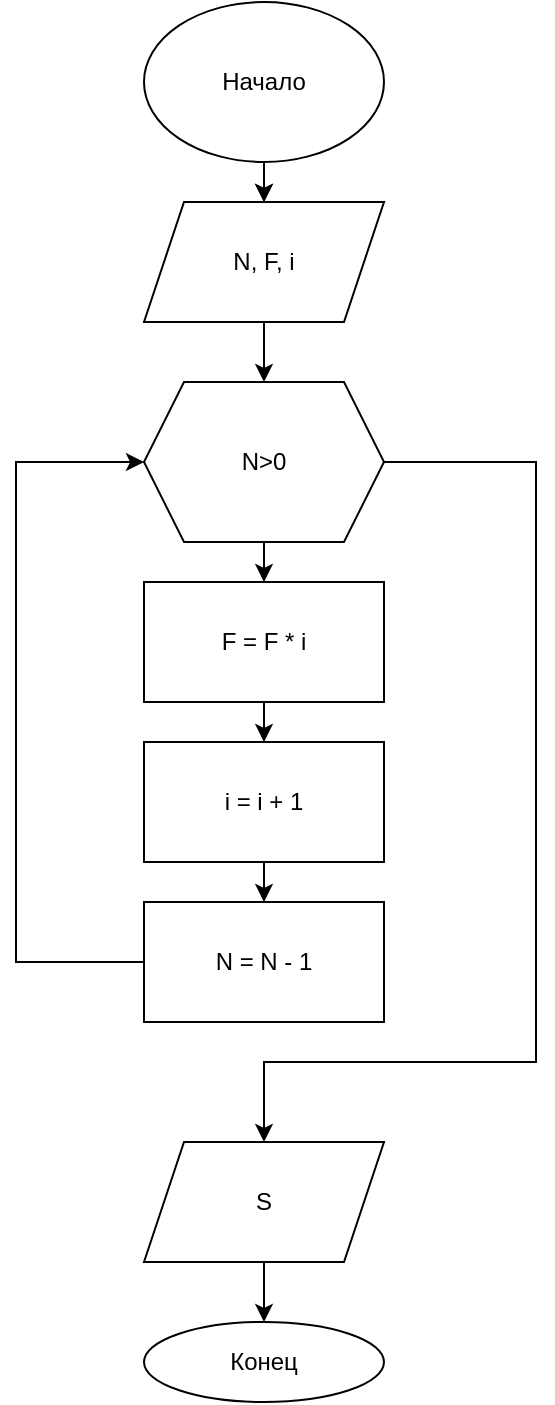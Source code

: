 <mxfile version="15.2.7" type="device"><diagram id="V4s0wtmOtkqlt9YSR5yC" name="Страница 1"><mxGraphModel dx="314" dy="599" grid="1" gridSize="10" guides="1" tooltips="1" connect="1" arrows="1" fold="1" page="1" pageScale="1" pageWidth="827" pageHeight="1169" math="0" shadow="0"><root><mxCell id="0"/><mxCell id="1" parent="0"/><mxCell id="vB_fgO0X-tghzCVarDYp-7" style="edgeStyle=orthogonalEdgeStyle;rounded=0;orthogonalLoop=1;jettySize=auto;html=1;" edge="1" parent="1" source="vB_fgO0X-tghzCVarDYp-2" target="vB_fgO0X-tghzCVarDYp-8"><mxGeometry relative="1" as="geometry"><mxPoint x="420" y="330" as="targetPoint"/></mxGeometry></mxCell><mxCell id="vB_fgO0X-tghzCVarDYp-14" style="edgeStyle=orthogonalEdgeStyle;rounded=0;orthogonalLoop=1;jettySize=auto;html=1;" edge="1" parent="1" source="vB_fgO0X-tghzCVarDYp-2" target="vB_fgO0X-tghzCVarDYp-15"><mxGeometry relative="1" as="geometry"><mxPoint x="540" y="230" as="targetPoint"/><Array as="points"><mxPoint x="550" y="230"/><mxPoint x="550" y="530"/><mxPoint x="414" y="530"/></Array></mxGeometry></mxCell><mxCell id="vB_fgO0X-tghzCVarDYp-2" value="N&amp;gt;0" style="shape=hexagon;perimeter=hexagonPerimeter2;whiteSpace=wrap;html=1;fixedSize=1;" vertex="1" parent="1"><mxGeometry x="354" y="190" width="120" height="80" as="geometry"/></mxCell><mxCell id="vB_fgO0X-tghzCVarDYp-4" style="edgeStyle=orthogonalEdgeStyle;rounded=0;orthogonalLoop=1;jettySize=auto;html=1;" edge="1" parent="1" source="vB_fgO0X-tghzCVarDYp-3" target="vB_fgO0X-tghzCVarDYp-5"><mxGeometry relative="1" as="geometry"><mxPoint x="414" y="120" as="targetPoint"/></mxGeometry></mxCell><mxCell id="vB_fgO0X-tghzCVarDYp-18" value="" style="edgeStyle=orthogonalEdgeStyle;rounded=0;orthogonalLoop=1;jettySize=auto;html=1;" edge="1" parent="1" source="vB_fgO0X-tghzCVarDYp-3" target="vB_fgO0X-tghzCVarDYp-5"><mxGeometry relative="1" as="geometry"/></mxCell><mxCell id="vB_fgO0X-tghzCVarDYp-3" value="Начало" style="ellipse;whiteSpace=wrap;html=1;" vertex="1" parent="1"><mxGeometry x="354" width="120" height="80" as="geometry"/></mxCell><mxCell id="vB_fgO0X-tghzCVarDYp-6" style="edgeStyle=orthogonalEdgeStyle;rounded=0;orthogonalLoop=1;jettySize=auto;html=1;" edge="1" parent="1" source="vB_fgO0X-tghzCVarDYp-5" target="vB_fgO0X-tghzCVarDYp-2"><mxGeometry relative="1" as="geometry"/></mxCell><mxCell id="vB_fgO0X-tghzCVarDYp-5" value="N, F, i" style="shape=parallelogram;perimeter=parallelogramPerimeter;whiteSpace=wrap;html=1;fixedSize=1;" vertex="1" parent="1"><mxGeometry x="354" y="100" width="120" height="60" as="geometry"/></mxCell><mxCell id="vB_fgO0X-tghzCVarDYp-9" style="edgeStyle=orthogonalEdgeStyle;rounded=0;orthogonalLoop=1;jettySize=auto;html=1;" edge="1" parent="1" source="vB_fgO0X-tghzCVarDYp-8" target="vB_fgO0X-tghzCVarDYp-10"><mxGeometry relative="1" as="geometry"><mxPoint x="414" y="410" as="targetPoint"/></mxGeometry></mxCell><mxCell id="vB_fgO0X-tghzCVarDYp-8" value="F = F * i" style="rounded=0;whiteSpace=wrap;html=1;" vertex="1" parent="1"><mxGeometry x="354" y="290" width="120" height="60" as="geometry"/></mxCell><mxCell id="vB_fgO0X-tghzCVarDYp-11" style="edgeStyle=orthogonalEdgeStyle;rounded=0;orthogonalLoop=1;jettySize=auto;html=1;" edge="1" parent="1" source="vB_fgO0X-tghzCVarDYp-10" target="vB_fgO0X-tghzCVarDYp-12"><mxGeometry relative="1" as="geometry"><mxPoint x="414" y="480" as="targetPoint"/></mxGeometry></mxCell><mxCell id="vB_fgO0X-tghzCVarDYp-10" value="i = i + 1" style="rounded=0;whiteSpace=wrap;html=1;" vertex="1" parent="1"><mxGeometry x="354" y="370" width="120" height="60" as="geometry"/></mxCell><mxCell id="vB_fgO0X-tghzCVarDYp-13" style="edgeStyle=orthogonalEdgeStyle;rounded=0;orthogonalLoop=1;jettySize=auto;html=1;entryX=0;entryY=0.5;entryDx=0;entryDy=0;" edge="1" parent="1" source="vB_fgO0X-tghzCVarDYp-12" target="vB_fgO0X-tghzCVarDYp-2"><mxGeometry relative="1" as="geometry"><Array as="points"><mxPoint x="290" y="480"/><mxPoint x="290" y="230"/></Array></mxGeometry></mxCell><mxCell id="vB_fgO0X-tghzCVarDYp-12" value="N = N - 1" style="rounded=0;whiteSpace=wrap;html=1;" vertex="1" parent="1"><mxGeometry x="354" y="450" width="120" height="60" as="geometry"/></mxCell><mxCell id="vB_fgO0X-tghzCVarDYp-16" style="edgeStyle=orthogonalEdgeStyle;rounded=0;orthogonalLoop=1;jettySize=auto;html=1;" edge="1" parent="1" source="vB_fgO0X-tghzCVarDYp-15" target="vB_fgO0X-tghzCVarDYp-17"><mxGeometry relative="1" as="geometry"><mxPoint x="414" y="670" as="targetPoint"/></mxGeometry></mxCell><mxCell id="vB_fgO0X-tghzCVarDYp-15" value="S" style="shape=parallelogram;perimeter=parallelogramPerimeter;whiteSpace=wrap;html=1;fixedSize=1;" vertex="1" parent="1"><mxGeometry x="354" y="570" width="120" height="60" as="geometry"/></mxCell><mxCell id="vB_fgO0X-tghzCVarDYp-17" value="Конец" style="ellipse;whiteSpace=wrap;html=1;" vertex="1" parent="1"><mxGeometry x="354" y="660" width="120" height="40" as="geometry"/></mxCell></root></mxGraphModel></diagram></mxfile>